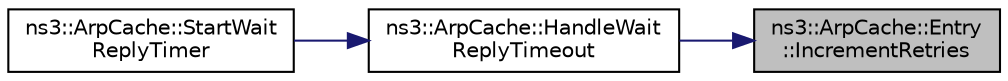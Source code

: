 digraph "ns3::ArpCache::Entry::IncrementRetries"
{
 // LATEX_PDF_SIZE
  edge [fontname="Helvetica",fontsize="10",labelfontname="Helvetica",labelfontsize="10"];
  node [fontname="Helvetica",fontsize="10",shape=record];
  rankdir="RL";
  Node1 [label="ns3::ArpCache::Entry\l::IncrementRetries",height=0.2,width=0.4,color="black", fillcolor="grey75", style="filled", fontcolor="black",tooltip="Increment the counter of number of retries for an entry."];
  Node1 -> Node2 [dir="back",color="midnightblue",fontsize="10",style="solid",fontname="Helvetica"];
  Node2 [label="ns3::ArpCache::HandleWait\lReplyTimeout",height=0.2,width=0.4,color="black", fillcolor="white", style="filled",URL="$classns3_1_1_arp_cache.html#a8922ac0806811b42957bfc68a3ccf1c6",tooltip="This function is an event handler for the event that the ArpCache wants to check whether it must retr..."];
  Node2 -> Node3 [dir="back",color="midnightblue",fontsize="10",style="solid",fontname="Helvetica"];
  Node3 [label="ns3::ArpCache::StartWait\lReplyTimer",height=0.2,width=0.4,color="black", fillcolor="white", style="filled",URL="$classns3_1_1_arp_cache.html#ada18c1c06844b8e43201d3d7a3a61098",tooltip="This method will schedule a timeout at WaitReplyTimeout interval in the future, unless a timer is alr..."];
}
